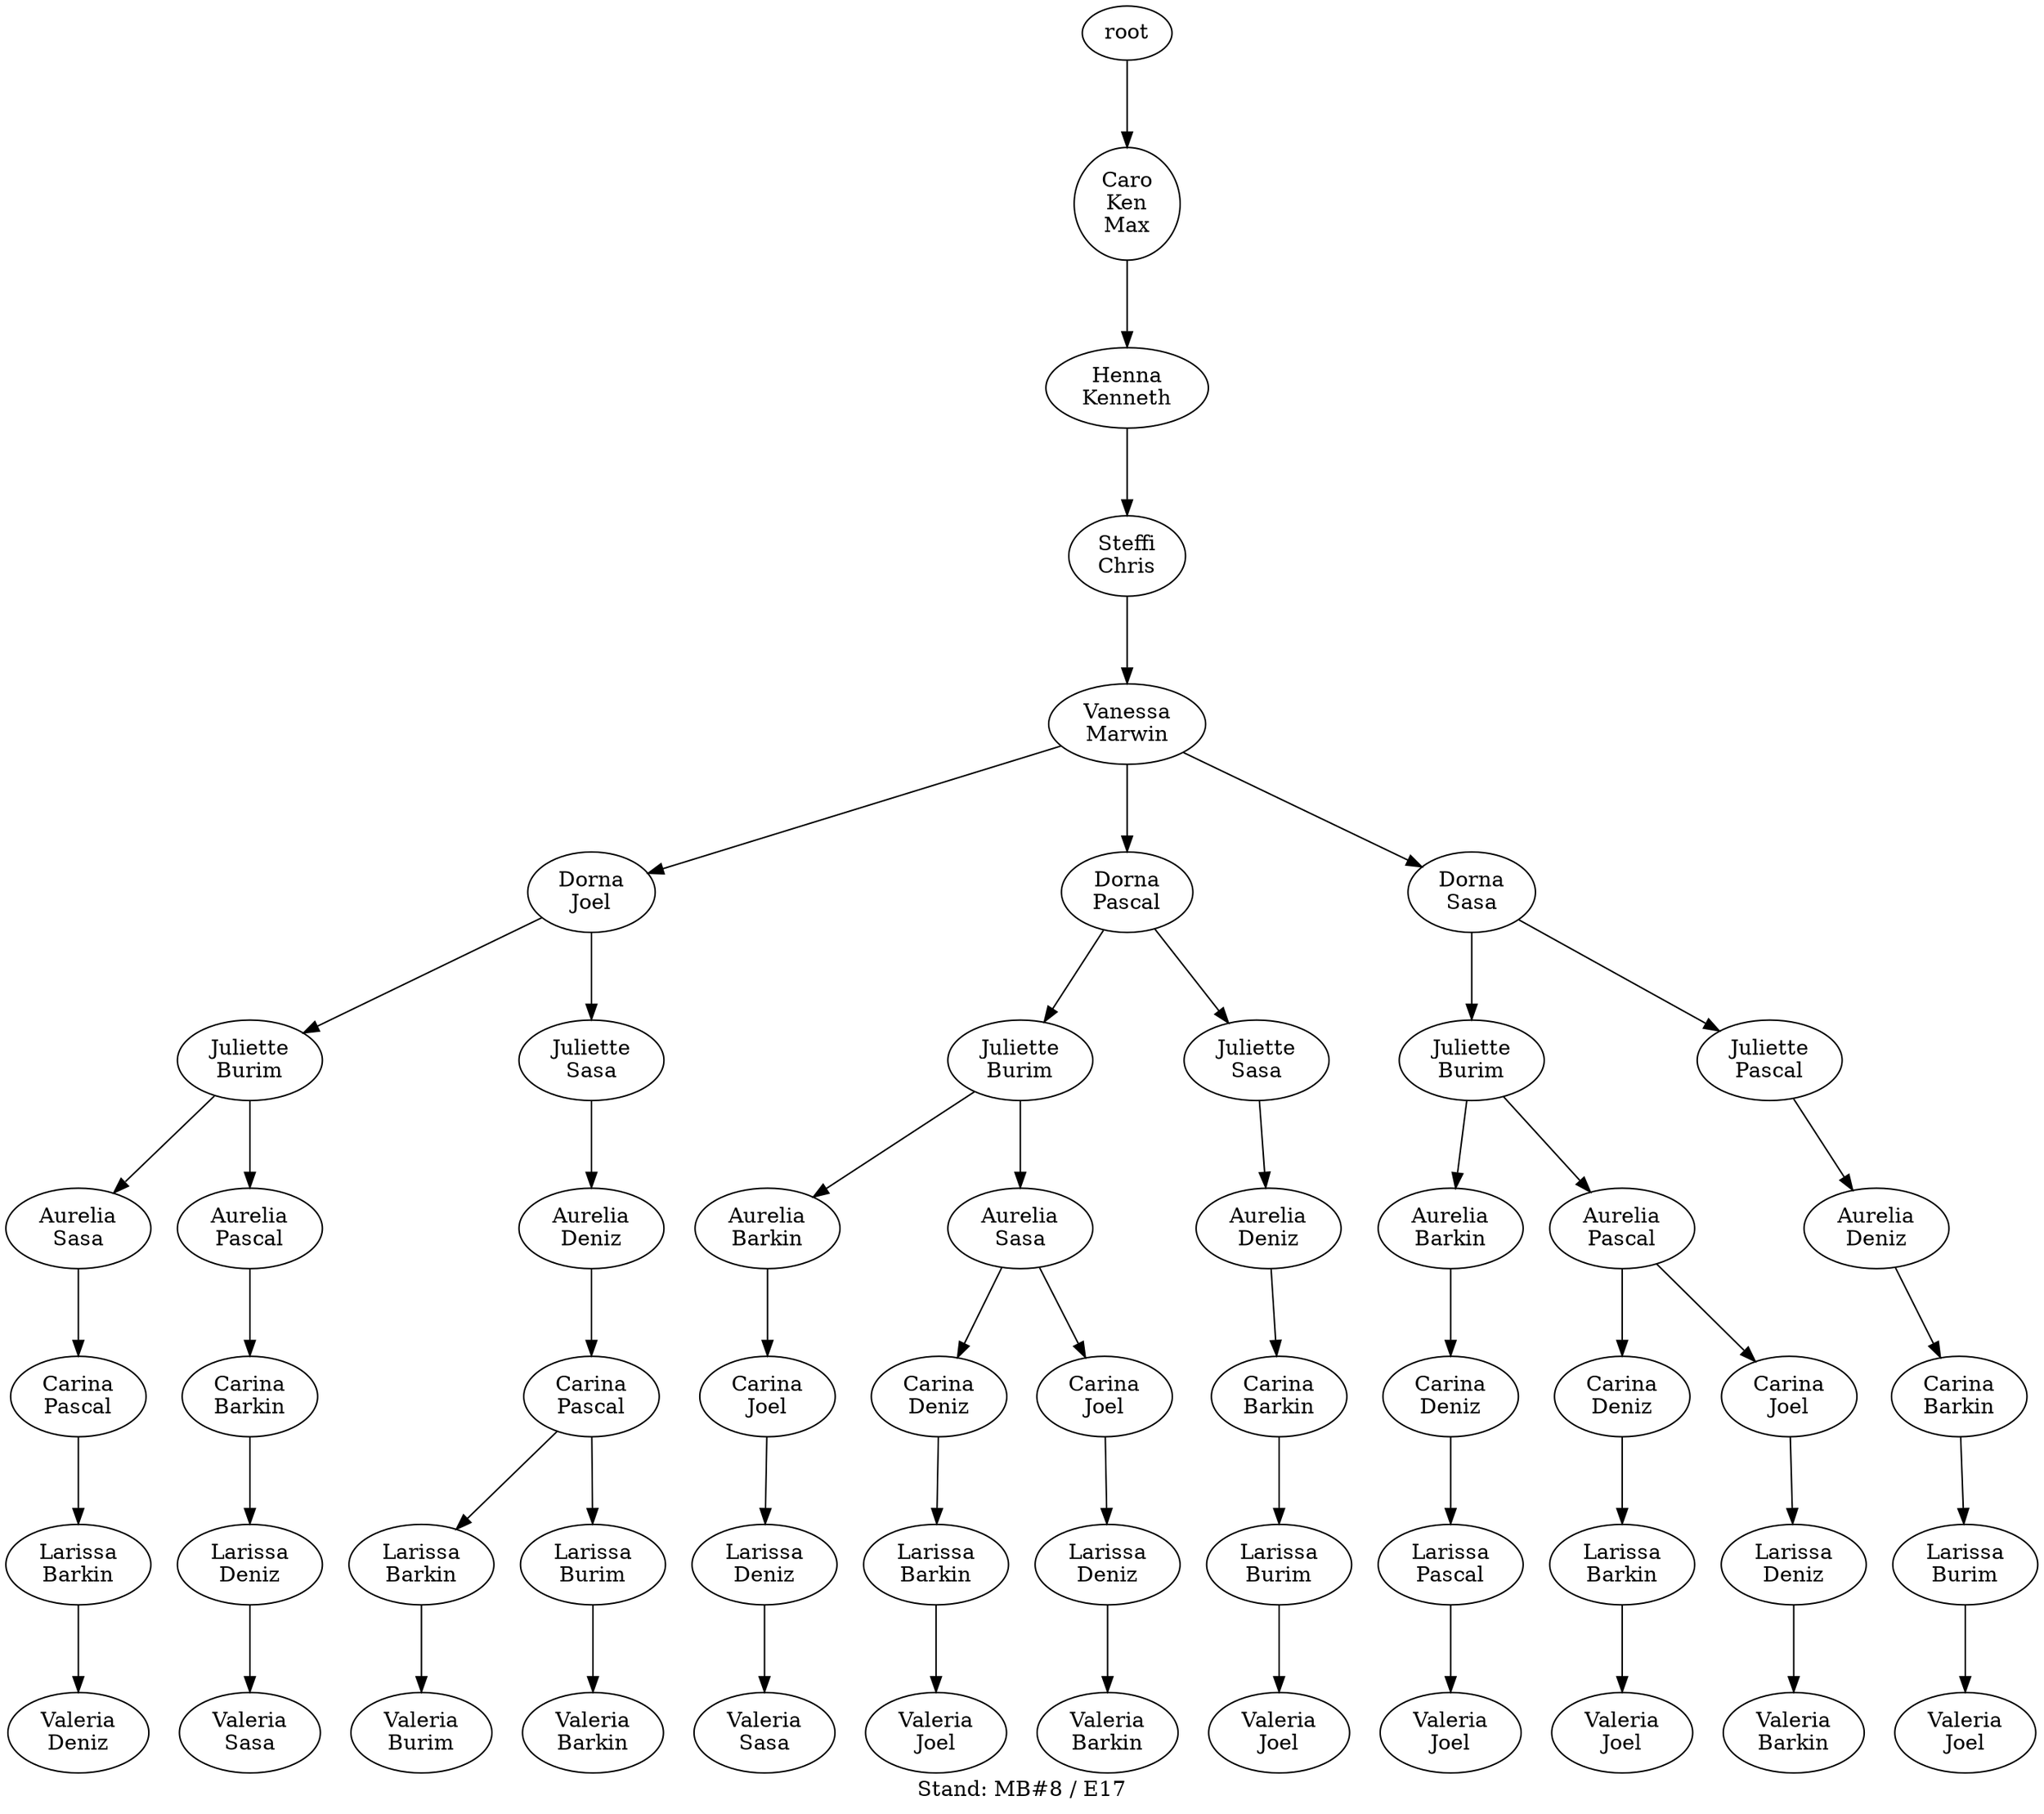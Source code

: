 digraph D { labelloc="b"; label="Stand: MB#8 / E17"; ranksep=0.8;
"root/5,7"[label="Caro\nKen\nMax"]
"root" -> "root/5,7";
"root/5,7/6"[label="Henna\nKenneth"]
"root/5,7" -> "root/5,7/6";
"root/5,7/6/2"[label="Steffi\nChris"]
"root/5,7/6" -> "root/5,7/6/2";
"root/5,7/6/2/10"[label="Vanessa\nMarwin"]
"root/5,7/6/2" -> "root/5,7/6/2/10";
"root/5,7/6/2/10/4"[label="Dorna\nJoel"]
"root/5,7/6/2/10" -> "root/5,7/6/2/10/4";
"root/5,7/6/2/10/4/1"[label="Juliette\nBurim"]
"root/5,7/6/2/10/4" -> "root/5,7/6/2/10/4/1";
"root/5,7/6/2/10/4/1/9"[label="Aurelia\nSasa"]
"root/5,7/6/2/10/4/1" -> "root/5,7/6/2/10/4/1/9";
"root/5,7/6/2/10/4/1/9/8"[label="Carina\nPascal"]
"root/5,7/6/2/10/4/1/9" -> "root/5,7/6/2/10/4/1/9/8";
"root/5,7/6/2/10/4/1/9/8/0"[label="Larissa\nBarkin"]
"root/5,7/6/2/10/4/1/9/8" -> "root/5,7/6/2/10/4/1/9/8/0";
"root/5,7/6/2/10/4/1/9/8/0/3"[label="Valeria\nDeniz"]
"root/5,7/6/2/10/4/1/9/8/0" -> "root/5,7/6/2/10/4/1/9/8/0/3";
"root/5,7/6/2/10/4/9"[label="Juliette\nSasa"]
"root/5,7/6/2/10/4" -> "root/5,7/6/2/10/4/9";
"root/5,7/6/2/10/4/9/3"[label="Aurelia\nDeniz"]
"root/5,7/6/2/10/4/9" -> "root/5,7/6/2/10/4/9/3";
"root/5,7/6/2/10/4/9/3/8"[label="Carina\nPascal"]
"root/5,7/6/2/10/4/9/3" -> "root/5,7/6/2/10/4/9/3/8";
"root/5,7/6/2/10/4/9/3/8/0"[label="Larissa\nBarkin"]
"root/5,7/6/2/10/4/9/3/8" -> "root/5,7/6/2/10/4/9/3/8/0";
"root/5,7/6/2/10/4/9/3/8/0/1"[label="Valeria\nBurim"]
"root/5,7/6/2/10/4/9/3/8/0" -> "root/5,7/6/2/10/4/9/3/8/0/1";
"root/5,7/6/2/10/4/1/8"[label="Aurelia\nPascal"]
"root/5,7/6/2/10/4/1" -> "root/5,7/6/2/10/4/1/8";
"root/5,7/6/2/10/4/1/8/0"[label="Carina\nBarkin"]
"root/5,7/6/2/10/4/1/8" -> "root/5,7/6/2/10/4/1/8/0";
"root/5,7/6/2/10/4/1/8/0/3"[label="Larissa\nDeniz"]
"root/5,7/6/2/10/4/1/8/0" -> "root/5,7/6/2/10/4/1/8/0/3";
"root/5,7/6/2/10/4/1/8/0/3/9"[label="Valeria\nSasa"]
"root/5,7/6/2/10/4/1/8/0/3" -> "root/5,7/6/2/10/4/1/8/0/3/9";
"root/5,7/6/2/10/8"[label="Dorna\nPascal"]
"root/5,7/6/2/10" -> "root/5,7/6/2/10/8";
"root/5,7/6/2/10/8/1"[label="Juliette\nBurim"]
"root/5,7/6/2/10/8" -> "root/5,7/6/2/10/8/1";
"root/5,7/6/2/10/8/1/0"[label="Aurelia\nBarkin"]
"root/5,7/6/2/10/8/1" -> "root/5,7/6/2/10/8/1/0";
"root/5,7/6/2/10/8/1/0/4"[label="Carina\nJoel"]
"root/5,7/6/2/10/8/1/0" -> "root/5,7/6/2/10/8/1/0/4";
"root/5,7/6/2/10/8/1/0/4/3"[label="Larissa\nDeniz"]
"root/5,7/6/2/10/8/1/0/4" -> "root/5,7/6/2/10/8/1/0/4/3";
"root/5,7/6/2/10/8/1/0/4/3/9"[label="Valeria\nSasa"]
"root/5,7/6/2/10/8/1/0/4/3" -> "root/5,7/6/2/10/8/1/0/4/3/9";
"root/5,7/6/2/10/9"[label="Dorna\nSasa"]
"root/5,7/6/2/10" -> "root/5,7/6/2/10/9";
"root/5,7/6/2/10/9/1"[label="Juliette\nBurim"]
"root/5,7/6/2/10/9" -> "root/5,7/6/2/10/9/1";
"root/5,7/6/2/10/9/1/0"[label="Aurelia\nBarkin"]
"root/5,7/6/2/10/9/1" -> "root/5,7/6/2/10/9/1/0";
"root/5,7/6/2/10/9/1/0/3"[label="Carina\nDeniz"]
"root/5,7/6/2/10/9/1/0" -> "root/5,7/6/2/10/9/1/0/3";
"root/5,7/6/2/10/9/1/0/3/8"[label="Larissa\nPascal"]
"root/5,7/6/2/10/9/1/0/3" -> "root/5,7/6/2/10/9/1/0/3/8";
"root/5,7/6/2/10/9/1/0/3/8/4"[label="Valeria\nJoel"]
"root/5,7/6/2/10/9/1/0/3/8" -> "root/5,7/6/2/10/9/1/0/3/8/4";
"root/5,7/6/2/10/9/8"[label="Juliette\nPascal"]
"root/5,7/6/2/10/9" -> "root/5,7/6/2/10/9/8";
"root/5,7/6/2/10/9/8/3"[label="Aurelia\nDeniz"]
"root/5,7/6/2/10/9/8" -> "root/5,7/6/2/10/9/8/3";
"root/5,7/6/2/10/9/8/3/0"[label="Carina\nBarkin"]
"root/5,7/6/2/10/9/8/3" -> "root/5,7/6/2/10/9/8/3/0";
"root/5,7/6/2/10/9/8/3/0/1"[label="Larissa\nBurim"]
"root/5,7/6/2/10/9/8/3/0" -> "root/5,7/6/2/10/9/8/3/0/1";
"root/5,7/6/2/10/9/8/3/0/1/4"[label="Valeria\nJoel"]
"root/5,7/6/2/10/9/8/3/0/1" -> "root/5,7/6/2/10/9/8/3/0/1/4";
"root/5,7/6/2/10/8/9"[label="Juliette\nSasa"]
"root/5,7/6/2/10/8" -> "root/5,7/6/2/10/8/9";
"root/5,7/6/2/10/8/9/3"[label="Aurelia\nDeniz"]
"root/5,7/6/2/10/8/9" -> "root/5,7/6/2/10/8/9/3";
"root/5,7/6/2/10/8/9/3/0"[label="Carina\nBarkin"]
"root/5,7/6/2/10/8/9/3" -> "root/5,7/6/2/10/8/9/3/0";
"root/5,7/6/2/10/8/9/3/0/1"[label="Larissa\nBurim"]
"root/5,7/6/2/10/8/9/3/0" -> "root/5,7/6/2/10/8/9/3/0/1";
"root/5,7/6/2/10/8/9/3/0/1/4"[label="Valeria\nJoel"]
"root/5,7/6/2/10/8/9/3/0/1" -> "root/5,7/6/2/10/8/9/3/0/1/4";
"root/5,7/6/2/10/9/1/8"[label="Aurelia\nPascal"]
"root/5,7/6/2/10/9/1" -> "root/5,7/6/2/10/9/1/8";
"root/5,7/6/2/10/9/1/8/3"[label="Carina\nDeniz"]
"root/5,7/6/2/10/9/1/8" -> "root/5,7/6/2/10/9/1/8/3";
"root/5,7/6/2/10/9/1/8/3/0"[label="Larissa\nBarkin"]
"root/5,7/6/2/10/9/1/8/3" -> "root/5,7/6/2/10/9/1/8/3/0";
"root/5,7/6/2/10/9/1/8/3/0/4"[label="Valeria\nJoel"]
"root/5,7/6/2/10/9/1/8/3/0" -> "root/5,7/6/2/10/9/1/8/3/0/4";
"root/5,7/6/2/10/8/1/9"[label="Aurelia\nSasa"]
"root/5,7/6/2/10/8/1" -> "root/5,7/6/2/10/8/1/9";
"root/5,7/6/2/10/8/1/9/3"[label="Carina\nDeniz"]
"root/5,7/6/2/10/8/1/9" -> "root/5,7/6/2/10/8/1/9/3";
"root/5,7/6/2/10/8/1/9/3/0"[label="Larissa\nBarkin"]
"root/5,7/6/2/10/8/1/9/3" -> "root/5,7/6/2/10/8/1/9/3/0";
"root/5,7/6/2/10/8/1/9/3/0/4"[label="Valeria\nJoel"]
"root/5,7/6/2/10/8/1/9/3/0" -> "root/5,7/6/2/10/8/1/9/3/0/4";
"root/5,7/6/2/10/4/9/3/8/1"[label="Larissa\nBurim"]
"root/5,7/6/2/10/4/9/3/8" -> "root/5,7/6/2/10/4/9/3/8/1";
"root/5,7/6/2/10/4/9/3/8/1/0"[label="Valeria\nBarkin"]
"root/5,7/6/2/10/4/9/3/8/1" -> "root/5,7/6/2/10/4/9/3/8/1/0";
"root/5,7/6/2/10/9/1/8/4"[label="Carina\nJoel"]
"root/5,7/6/2/10/9/1/8" -> "root/5,7/6/2/10/9/1/8/4";
"root/5,7/6/2/10/9/1/8/4/3"[label="Larissa\nDeniz"]
"root/5,7/6/2/10/9/1/8/4" -> "root/5,7/6/2/10/9/1/8/4/3";
"root/5,7/6/2/10/9/1/8/4/3/0"[label="Valeria\nBarkin"]
"root/5,7/6/2/10/9/1/8/4/3" -> "root/5,7/6/2/10/9/1/8/4/3/0";
"root/5,7/6/2/10/8/1/9/4"[label="Carina\nJoel"]
"root/5,7/6/2/10/8/1/9" -> "root/5,7/6/2/10/8/1/9/4";
"root/5,7/6/2/10/8/1/9/4/3"[label="Larissa\nDeniz"]
"root/5,7/6/2/10/8/1/9/4" -> "root/5,7/6/2/10/8/1/9/4/3";
"root/5,7/6/2/10/8/1/9/4/3/0"[label="Valeria\nBarkin"]
"root/5,7/6/2/10/8/1/9/4/3" -> "root/5,7/6/2/10/8/1/9/4/3/0";
}
